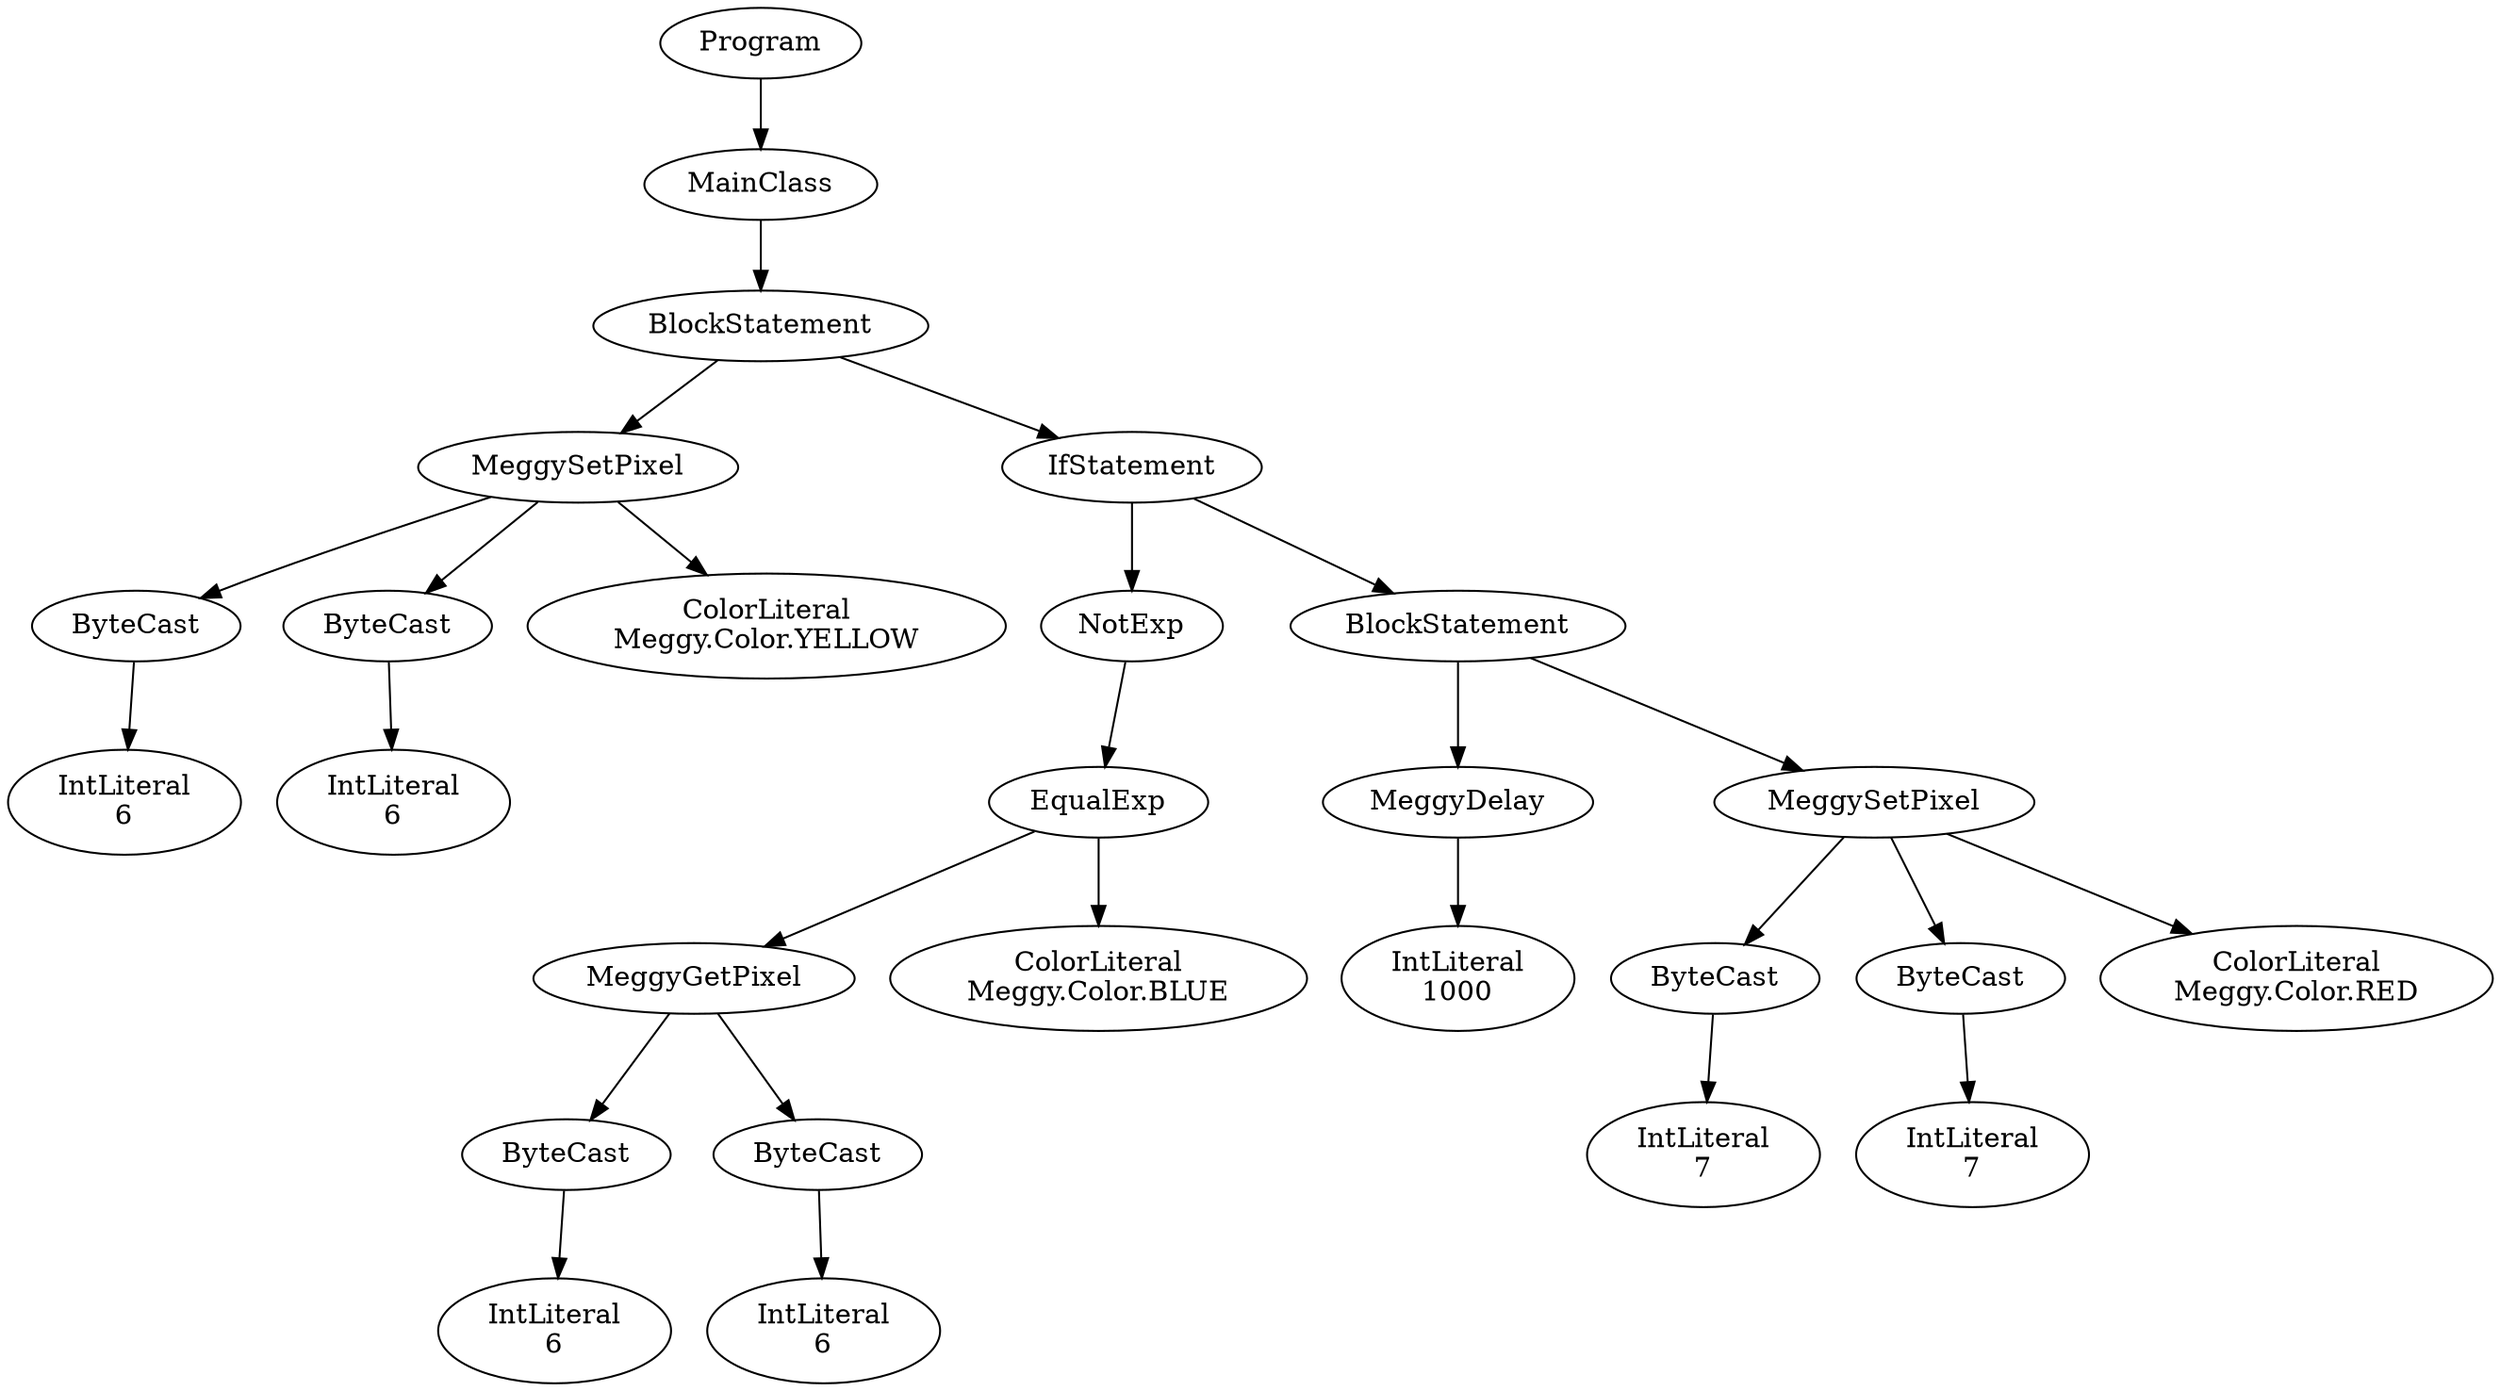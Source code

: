 digraph ASTGraph {
0 [ label="Program" ];
1 [ label="MainClass" ];
0 -> 1
2 [ label="BlockStatement" ];
1 -> 2
3 [ label="MeggySetPixel" ];
2 -> 3
4 [ label="ByteCast" ];
3 -> 4
5 [ label="IntLiteral\n6" ];
4 -> 5
6 [ label="ByteCast" ];
3 -> 6
7 [ label="IntLiteral\n6" ];
6 -> 7
8 [ label="ColorLiteral\nMeggy.Color.YELLOW" ];
3 -> 8
9 [ label="IfStatement" ];
2 -> 9
10 [ label="NotExp" ];
9 -> 10
11 [ label="EqualExp" ];
10 -> 11
12 [ label="MeggyGetPixel" ];
11 -> 12
13 [ label="ByteCast" ];
12 -> 13
14 [ label="IntLiteral\n6" ];
13 -> 14
15 [ label="ByteCast" ];
12 -> 15
16 [ label="IntLiteral\n6" ];
15 -> 16
17 [ label="ColorLiteral\nMeggy.Color.BLUE" ];
11 -> 17
18 [ label="BlockStatement" ];
9 -> 18
19 [ label="MeggyDelay" ];
18 -> 19
20 [ label="IntLiteral\n1000" ];
19 -> 20
21 [ label="MeggySetPixel" ];
18 -> 21
22 [ label="ByteCast" ];
21 -> 22
23 [ label="IntLiteral\n7" ];
22 -> 23
24 [ label="ByteCast" ];
21 -> 24
25 [ label="IntLiteral\n7" ];
24 -> 25
26 [ label="ColorLiteral\nMeggy.Color.RED" ];
21 -> 26
}
